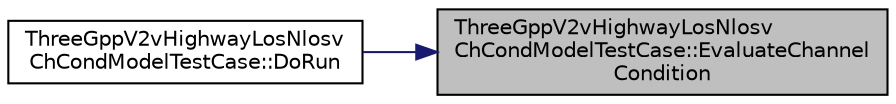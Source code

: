 digraph "ThreeGppV2vHighwayLosNlosvChCondModelTestCase::EvaluateChannelCondition"
{
 // LATEX_PDF_SIZE
  edge [fontname="Helvetica",fontsize="10",labelfontname="Helvetica",labelfontsize="10"];
  node [fontname="Helvetica",fontsize="10",shape=record];
  rankdir="RL";
  Node1 [label="ThreeGppV2vHighwayLosNlosv\lChCondModelTestCase::EvaluateChannel\lCondition",height=0.2,width=0.4,color="black", fillcolor="grey75", style="filled", fontcolor="black",tooltip="Evaluates the channel condition between two nodes by calling the method GetChannelCondition on m_cond..."];
  Node1 -> Node2 [dir="back",color="midnightblue",fontsize="10",style="solid",fontname="Helvetica"];
  Node2 [label="ThreeGppV2vHighwayLosNlosv\lChCondModelTestCase::DoRun",height=0.2,width=0.4,color="black", fillcolor="white", style="filled",URL="$class_three_gpp_v2v_highway_los_nlosv_ch_cond_model_test_case.html#a6f70342d318085f5dd1ec9161fab5814",tooltip="Builds the simulation scenario and perform the tests."];
}
